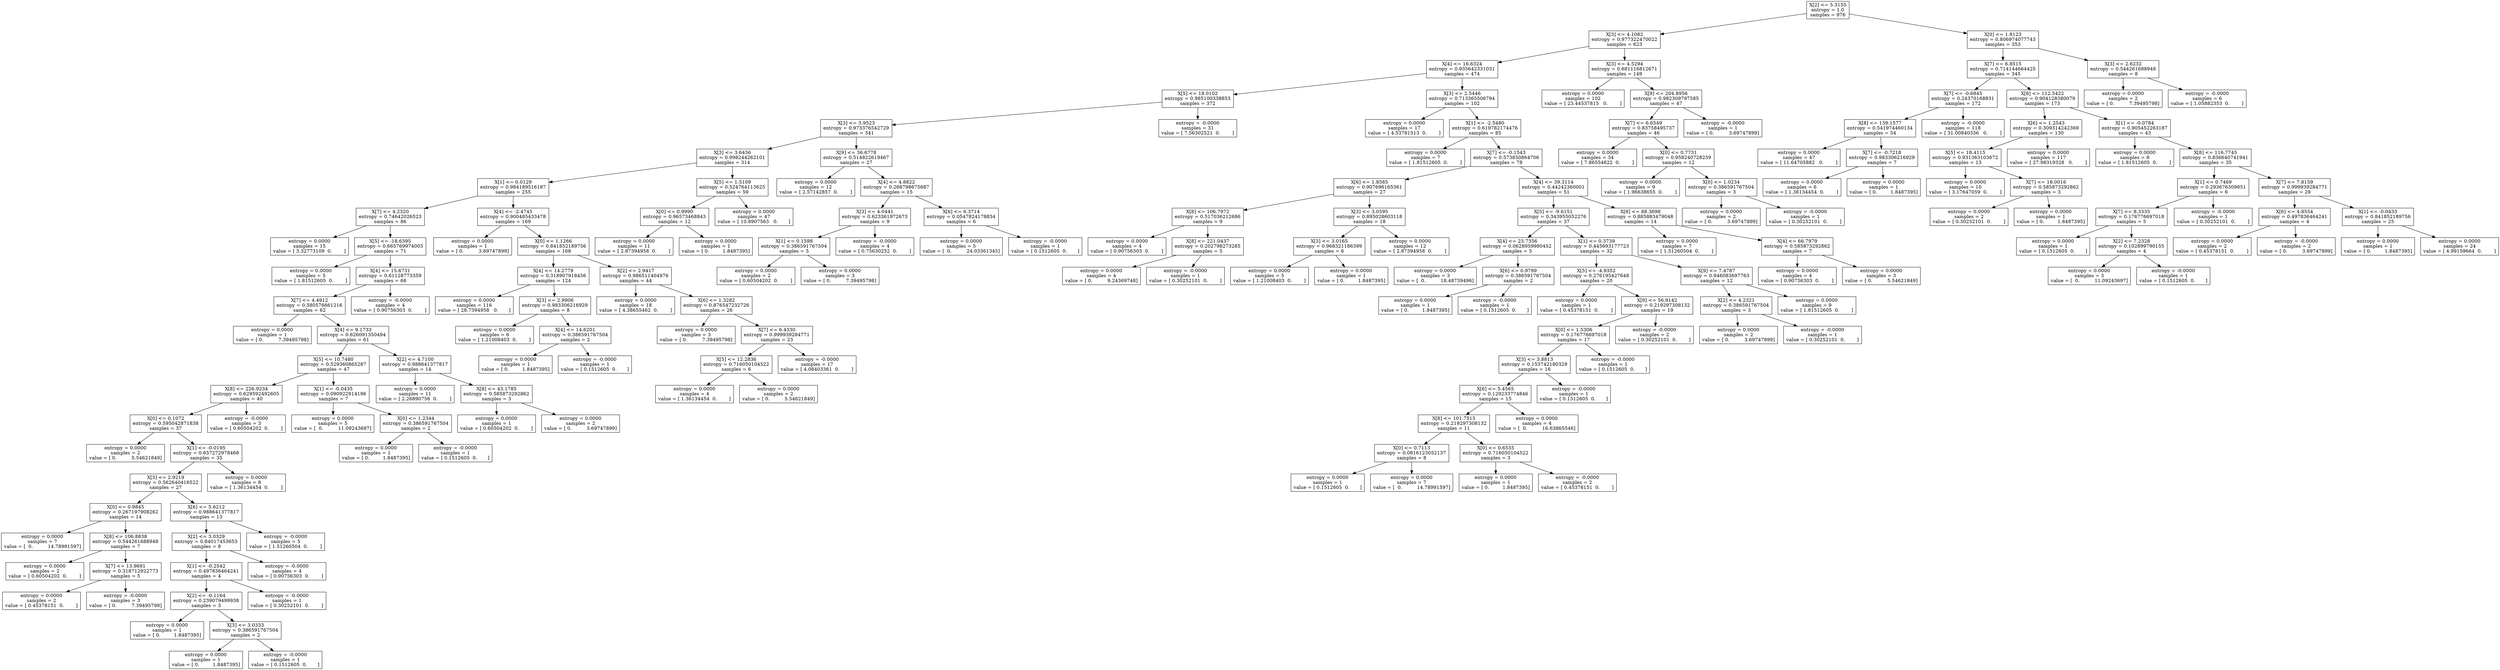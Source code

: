 digraph Tree {
0 [label="X[2] <= 5.3155\nentropy = 1.0\nsamples = 976", shape="box"] ;
1 [label="X[3] <= 4.1082\nentropy = 0.977322470022\nsamples = 623", shape="box"] ;
0 -> 1 ;
2 [label="X[4] <= 16.6324\nentropy = 0.935642331031\nsamples = 474", shape="box"] ;
1 -> 2 ;
3 [label="X[5] <= 18.0102\nentropy = 0.985100338853\nsamples = 372", shape="box"] ;
2 -> 3 ;
4 [label="X[3] <= 3.9523\nentropy = 0.973376542729\nsamples = 341", shape="box"] ;
3 -> 4 ;
5 [label="X[3] <= 3.6456\nentropy = 0.998244262101\nsamples = 314", shape="box"] ;
4 -> 5 ;
6 [label="X[1] <= 0.0129\nentropy = 0.984189516187\nsamples = 255", shape="box"] ;
5 -> 6 ;
7 [label="X[7] <= 4.2320\nentropy = 0.74642026523\nsamples = 86", shape="box"] ;
6 -> 7 ;
8 [label="entropy = 0.0000\nsamples = 15\nvalue = [ 3.32773109  0.        ]", shape="box"] ;
7 -> 8 ;
9 [label="X[5] <= -18.6395\nentropy = 0.665769974003\nsamples = 71", shape="box"] ;
7 -> 9 ;
10 [label="entropy = 0.0000\nsamples = 5\nvalue = [ 1.81512605  0.        ]", shape="box"] ;
9 -> 10 ;
11 [label="X[4] <= 15.6731\nentropy = 0.61128773359\nsamples = 66", shape="box"] ;
9 -> 11 ;
12 [label="X[7] <= 4.4912\nentropy = 0.580576661216\nsamples = 62", shape="box"] ;
11 -> 12 ;
13 [label="entropy = 0.0000\nsamples = 1\nvalue = [ 0.          7.39495798]", shape="box"] ;
12 -> 13 ;
14 [label="X[4] <= 9.1733\nentropy = 0.626091350494\nsamples = 61", shape="box"] ;
12 -> 14 ;
15 [label="X[5] <= 10.7480\nentropy = 0.529360865287\nsamples = 47", shape="box"] ;
14 -> 15 ;
16 [label="X[8] <= 226.9234\nentropy = 0.629592492605\nsamples = 40", shape="box"] ;
15 -> 16 ;
17 [label="X[0] <= 0.1072\nentropy = 0.595042871838\nsamples = 37", shape="box"] ;
16 -> 17 ;
18 [label="entropy = 0.0000\nsamples = 2\nvalue = [ 0.          5.54621849]", shape="box"] ;
17 -> 18 ;
19 [label="X[1] <= -0.0195\nentropy = 0.657272978468\nsamples = 35", shape="box"] ;
17 -> 19 ;
20 [label="X[3] <= 2.9219\nentropy = 0.562640416522\nsamples = 27", shape="box"] ;
19 -> 20 ;
21 [label="X[0] <= 0.9845\nentropy = 0.267197908262\nsamples = 14", shape="box"] ;
20 -> 21 ;
22 [label="entropy = 0.0000\nsamples = 7\nvalue = [  0.          14.78991597]", shape="box"] ;
21 -> 22 ;
23 [label="X[8] <= 106.8838\nentropy = 0.544261688948\nsamples = 7", shape="box"] ;
21 -> 23 ;
24 [label="entropy = 0.0000\nsamples = 2\nvalue = [ 0.60504202  0.        ]", shape="box"] ;
23 -> 24 ;
25 [label="X[7] <= 13.9691\nentropy = 0.318712922773\nsamples = 5", shape="box"] ;
23 -> 25 ;
26 [label="entropy = 0.0000\nsamples = 2\nvalue = [ 0.45378151  0.        ]", shape="box"] ;
25 -> 26 ;
27 [label="entropy = -0.0000\nsamples = 3\nvalue = [ 0.          7.39495798]", shape="box"] ;
25 -> 27 ;
28 [label="X[6] <= 5.6212\nentropy = 0.988641377817\nsamples = 13", shape="box"] ;
20 -> 28 ;
29 [label="X[2] <= 3.0329\nentropy = 0.84017453653\nsamples = 8", shape="box"] ;
28 -> 29 ;
30 [label="X[1] <= -0.2542\nentropy = 0.497836464241\nsamples = 4", shape="box"] ;
29 -> 30 ;
31 [label="X[2] <= -0.1164\nentropy = 0.239079499938\nsamples = 3", shape="box"] ;
30 -> 31 ;
32 [label="entropy = 0.0000\nsamples = 1\nvalue = [ 0.         1.8487395]", shape="box"] ;
31 -> 32 ;
33 [label="X[3] <= 3.0333\nentropy = 0.386591767504\nsamples = 2", shape="box"] ;
31 -> 33 ;
34 [label="entropy = 0.0000\nsamples = 1\nvalue = [ 0.         1.8487395]", shape="box"] ;
33 -> 34 ;
35 [label="entropy = -0.0000\nsamples = 1\nvalue = [ 0.1512605  0.       ]", shape="box"] ;
33 -> 35 ;
36 [label="entropy = -0.0000\nsamples = 1\nvalue = [ 0.30252101  0.        ]", shape="box"] ;
30 -> 36 ;
37 [label="entropy = -0.0000\nsamples = 4\nvalue = [ 0.90756303  0.        ]", shape="box"] ;
29 -> 37 ;
38 [label="entropy = -0.0000\nsamples = 5\nvalue = [ 1.51260504  0.        ]", shape="box"] ;
28 -> 38 ;
39 [label="entropy = 0.0000\nsamples = 8\nvalue = [ 1.36134454  0.        ]", shape="box"] ;
19 -> 39 ;
40 [label="entropy = -0.0000\nsamples = 3\nvalue = [ 0.60504202  0.        ]", shape="box"] ;
16 -> 40 ;
41 [label="X[1] <= -0.0435\nentropy = 0.090922914196\nsamples = 7", shape="box"] ;
15 -> 41 ;
42 [label="entropy = 0.0000\nsamples = 5\nvalue = [  0.          11.09243697]", shape="box"] ;
41 -> 42 ;
43 [label="X[0] <= 1.2344\nentropy = 0.386591767504\nsamples = 2", shape="box"] ;
41 -> 43 ;
44 [label="entropy = 0.0000\nsamples = 1\nvalue = [ 0.         1.8487395]", shape="box"] ;
43 -> 44 ;
45 [label="entropy = -0.0000\nsamples = 1\nvalue = [ 0.1512605  0.       ]", shape="box"] ;
43 -> 45 ;
46 [label="X[2] <= 4.7100\nentropy = 0.988641377817\nsamples = 14", shape="box"] ;
14 -> 46 ;
47 [label="entropy = 0.0000\nsamples = 11\nvalue = [ 2.26890756  0.        ]", shape="box"] ;
46 -> 47 ;
48 [label="X[8] <= 43.1785\nentropy = 0.585873292862\nsamples = 3", shape="box"] ;
46 -> 48 ;
49 [label="entropy = 0.0000\nsamples = 1\nvalue = [ 0.60504202  0.        ]", shape="box"] ;
48 -> 49 ;
50 [label="entropy = 0.0000\nsamples = 2\nvalue = [ 0.          3.69747899]", shape="box"] ;
48 -> 50 ;
51 [label="entropy = -0.0000\nsamples = 4\nvalue = [ 0.90756303  0.        ]", shape="box"] ;
11 -> 51 ;
52 [label="X[4] <= -2.4745\nentropy = 0.900485433478\nsamples = 169", shape="box"] ;
6 -> 52 ;
53 [label="entropy = 0.0000\nsamples = 1\nvalue = [ 0.          3.69747899]", shape="box"] ;
52 -> 53 ;
54 [label="X[0] <= 1.1266\nentropy = 0.841852189756\nsamples = 168", shape="box"] ;
52 -> 54 ;
55 [label="X[4] <= 14.2779\nentropy = 0.318907918456\nsamples = 124", shape="box"] ;
54 -> 55 ;
56 [label="entropy = 0.0000\nsamples = 116\nvalue = [ 28.7394958   0.       ]", shape="box"] ;
55 -> 56 ;
57 [label="X[3] <= 2.9906\nentropy = 0.983306216929\nsamples = 8", shape="box"] ;
55 -> 57 ;
58 [label="entropy = 0.0000\nsamples = 6\nvalue = [ 1.21008403  0.        ]", shape="box"] ;
57 -> 58 ;
59 [label="X[4] <= 14.6201\nentropy = 0.386591767504\nsamples = 2", shape="box"] ;
57 -> 59 ;
60 [label="entropy = 0.0000\nsamples = 1\nvalue = [ 0.         1.8487395]", shape="box"] ;
59 -> 60 ;
61 [label="entropy = -0.0000\nsamples = 1\nvalue = [ 0.1512605  0.       ]", shape="box"] ;
59 -> 61 ;
62 [label="X[2] <= 2.9417\nentropy = 0.986511404976\nsamples = 44", shape="box"] ;
54 -> 62 ;
63 [label="entropy = 0.0000\nsamples = 18\nvalue = [ 4.38655462  0.        ]", shape="box"] ;
62 -> 63 ;
64 [label="X[6] <= 1.3282\nentropy = 0.876547232726\nsamples = 26", shape="box"] ;
62 -> 64 ;
65 [label="entropy = 0.0000\nsamples = 3\nvalue = [ 0.          7.39495798]", shape="box"] ;
64 -> 65 ;
66 [label="X[7] <= 6.4330\nentropy = 0.999939284771\nsamples = 23", shape="box"] ;
64 -> 66 ;
67 [label="X[5] <= 12.2836\nentropy = 0.716050104522\nsamples = 6", shape="box"] ;
66 -> 67 ;
68 [label="entropy = 0.0000\nsamples = 4\nvalue = [ 1.36134454  0.        ]", shape="box"] ;
67 -> 68 ;
69 [label="entropy = 0.0000\nsamples = 2\nvalue = [ 0.          5.54621849]", shape="box"] ;
67 -> 69 ;
70 [label="entropy = -0.0000\nsamples = 17\nvalue = [ 4.08403361  0.        ]", shape="box"] ;
66 -> 70 ;
71 [label="X[5] <= 1.5109\nentropy = 0.524764113625\nsamples = 59", shape="box"] ;
5 -> 71 ;
72 [label="X[0] <= 0.9990\nentropy = 0.96573468843\nsamples = 12", shape="box"] ;
71 -> 72 ;
73 [label="entropy = 0.0000\nsamples = 11\nvalue = [ 2.87394958  0.        ]", shape="box"] ;
72 -> 73 ;
74 [label="entropy = 0.0000\nsamples = 1\nvalue = [ 0.         1.8487395]", shape="box"] ;
72 -> 74 ;
75 [label="entropy = 0.0000\nsamples = 47\nvalue = [ 10.8907563   0.       ]", shape="box"] ;
71 -> 75 ;
76 [label="X[9] <= 36.6778\nentropy = 0.514822619467\nsamples = 27", shape="box"] ;
4 -> 76 ;
77 [label="entropy = 0.0000\nsamples = 12\nvalue = [ 2.57142857  0.        ]", shape="box"] ;
76 -> 77 ;
78 [label="X[4] <= 4.8822\nentropy = 0.268798675687\nsamples = 15", shape="box"] ;
76 -> 78 ;
79 [label="X[3] <= 4.0441\nentropy = 0.623361972673\nsamples = 9", shape="box"] ;
78 -> 79 ;
80 [label="X[1] <= 0.1598\nentropy = 0.386591767504\nsamples = 5", shape="box"] ;
79 -> 80 ;
81 [label="entropy = 0.0000\nsamples = 2\nvalue = [ 0.60504202  0.        ]", shape="box"] ;
80 -> 81 ;
82 [label="entropy = 0.0000\nsamples = 3\nvalue = [ 0.          7.39495798]", shape="box"] ;
80 -> 82 ;
83 [label="entropy = -0.0000\nsamples = 4\nvalue = [ 0.75630252  0.        ]", shape="box"] ;
79 -> 83 ;
84 [label="X[6] <= 6.3714\nentropy = 0.0547824178834\nsamples = 6", shape="box"] ;
78 -> 84 ;
85 [label="entropy = 0.0000\nsamples = 5\nvalue = [  0.          24.03361345]", shape="box"] ;
84 -> 85 ;
86 [label="entropy = -0.0000\nsamples = 1\nvalue = [ 0.1512605  0.       ]", shape="box"] ;
84 -> 86 ;
87 [label="entropy = -0.0000\nsamples = 31\nvalue = [ 7.56302521  0.        ]", shape="box"] ;
3 -> 87 ;
88 [label="X[3] <= 2.5446\nentropy = 0.713365506794\nsamples = 102", shape="box"] ;
2 -> 88 ;
89 [label="entropy = 0.0000\nsamples = 17\nvalue = [ 4.53781513  0.        ]", shape="box"] ;
88 -> 89 ;
90 [label="X[1] <= -2.5480\nentropy = 0.619782174476\nsamples = 85", shape="box"] ;
88 -> 90 ;
91 [label="entropy = 0.0000\nsamples = 7\nvalue = [ 1.81512605  0.        ]", shape="box"] ;
90 -> 91 ;
92 [label="X[7] <= -0.1543\nentropy = 0.573850864706\nsamples = 78", shape="box"] ;
90 -> 92 ;
93 [label="X[6] <= 1.8585\nentropy = 0.907696165361\nsamples = 27", shape="box"] ;
92 -> 93 ;
94 [label="X[8] <= 106.7972\nentropy = 0.517036212686\nsamples = 9", shape="box"] ;
93 -> 94 ;
95 [label="entropy = 0.0000\nsamples = 4\nvalue = [ 0.90756303  0.        ]", shape="box"] ;
94 -> 95 ;
96 [label="X[8] <= 221.0437\nentropy = 0.202798273285\nsamples = 5", shape="box"] ;
94 -> 96 ;
97 [label="entropy = 0.0000\nsamples = 4\nvalue = [ 0.          9.24369748]", shape="box"] ;
96 -> 97 ;
98 [label="entropy = -0.0000\nsamples = 1\nvalue = [ 0.30252101  0.        ]", shape="box"] ;
96 -> 98 ;
99 [label="X[3] <= 3.0595\nentropy = 0.895028603118\nsamples = 18", shape="box"] ;
93 -> 99 ;
100 [label="X[3] <= 3.0165\nentropy = 0.968321186399\nsamples = 6", shape="box"] ;
99 -> 100 ;
101 [label="entropy = 0.0000\nsamples = 5\nvalue = [ 1.21008403  0.        ]", shape="box"] ;
100 -> 101 ;
102 [label="entropy = 0.0000\nsamples = 1\nvalue = [ 0.         1.8487395]", shape="box"] ;
100 -> 102 ;
103 [label="entropy = 0.0000\nsamples = 12\nvalue = [ 2.87394958  0.        ]", shape="box"] ;
99 -> 103 ;
104 [label="X[4] <= 39.3114\nentropy = 0.44242360001\nsamples = 51", shape="box"] ;
92 -> 104 ;
105 [label="X[5] <= -9.6151\nentropy = 0.343955052276\nsamples = 37", shape="box"] ;
104 -> 105 ;
106 [label="X[4] <= 23.7356\nentropy = 0.0628959980452\nsamples = 5", shape="box"] ;
105 -> 106 ;
107 [label="entropy = 0.0000\nsamples = 3\nvalue = [  0.          18.48739496]", shape="box"] ;
106 -> 107 ;
108 [label="X[6] <= 0.9799\nentropy = 0.386591767504\nsamples = 2", shape="box"] ;
106 -> 108 ;
109 [label="entropy = 0.0000\nsamples = 1\nvalue = [ 0.         1.8487395]", shape="box"] ;
108 -> 109 ;
110 [label="entropy = -0.0000\nsamples = 1\nvalue = [ 0.1512605  0.       ]", shape="box"] ;
108 -> 110 ;
111 [label="X[1] <= 0.3739\nentropy = 0.445693177723\nsamples = 32", shape="box"] ;
105 -> 111 ;
112 [label="X[5] <= -4.9352\nentropy = 0.276195427648\nsamples = 20", shape="box"] ;
111 -> 112 ;
113 [label="entropy = 0.0000\nsamples = 1\nvalue = [ 0.45378151  0.        ]", shape="box"] ;
112 -> 113 ;
114 [label="X[9] <= 56.9142\nentropy = 0.219297308132\nsamples = 19", shape="box"] ;
112 -> 114 ;
115 [label="X[0] <= 1.5306\nentropy = 0.176776697018\nsamples = 17", shape="box"] ;
114 -> 115 ;
116 [label="X[3] <= 3.8813\nentropy = 0.153742180329\nsamples = 16", shape="box"] ;
115 -> 116 ;
117 [label="X[6] <= 5.4565\nentropy = 0.129233774846\nsamples = 15", shape="box"] ;
116 -> 117 ;
118 [label="X[8] <= 101.7515\nentropy = 0.219297308132\nsamples = 11", shape="box"] ;
117 -> 118 ;
119 [label="X[0] <= 0.7113\nentropy = 0.0816123052137\nsamples = 8", shape="box"] ;
118 -> 119 ;
120 [label="entropy = 0.0000\nsamples = 1\nvalue = [ 0.1512605  0.       ]", shape="box"] ;
119 -> 120 ;
121 [label="entropy = 0.0000\nsamples = 7\nvalue = [  0.          14.78991597]", shape="box"] ;
119 -> 121 ;
122 [label="X[0] <= 0.6535\nentropy = 0.716050104522\nsamples = 3", shape="box"] ;
118 -> 122 ;
123 [label="entropy = 0.0000\nsamples = 1\nvalue = [ 0.         1.8487395]", shape="box"] ;
122 -> 123 ;
124 [label="entropy = -0.0000\nsamples = 2\nvalue = [ 0.45378151  0.        ]", shape="box"] ;
122 -> 124 ;
125 [label="entropy = 0.0000\nsamples = 4\nvalue = [  0.          16.63865546]", shape="box"] ;
117 -> 125 ;
126 [label="entropy = -0.0000\nsamples = 1\nvalue = [ 0.1512605  0.       ]", shape="box"] ;
116 -> 126 ;
127 [label="entropy = -0.0000\nsamples = 1\nvalue = [ 0.1512605  0.       ]", shape="box"] ;
115 -> 127 ;
128 [label="entropy = -0.0000\nsamples = 2\nvalue = [ 0.30252101  0.        ]", shape="box"] ;
114 -> 128 ;
129 [label="X[9] <= 7.4787\nentropy = 0.946083697763\nsamples = 12", shape="box"] ;
111 -> 129 ;
130 [label="X[2] <= 4.2321\nentropy = 0.386591767504\nsamples = 3", shape="box"] ;
129 -> 130 ;
131 [label="entropy = 0.0000\nsamples = 2\nvalue = [ 0.          3.69747899]", shape="box"] ;
130 -> 131 ;
132 [label="entropy = -0.0000\nsamples = 1\nvalue = [ 0.30252101  0.        ]", shape="box"] ;
130 -> 132 ;
133 [label="entropy = 0.0000\nsamples = 9\nvalue = [ 1.81512605  0.        ]", shape="box"] ;
129 -> 133 ;
134 [label="X[8] <= 88.3698\nentropy = 0.885883479048\nsamples = 14", shape="box"] ;
104 -> 134 ;
135 [label="entropy = 0.0000\nsamples = 7\nvalue = [ 1.51260504  0.        ]", shape="box"] ;
134 -> 135 ;
136 [label="X[4] <= 66.7979\nentropy = 0.585873292862\nsamples = 7", shape="box"] ;
134 -> 136 ;
137 [label="entropy = 0.0000\nsamples = 4\nvalue = [ 0.90756303  0.        ]", shape="box"] ;
136 -> 137 ;
138 [label="entropy = 0.0000\nsamples = 3\nvalue = [ 0.          5.54621849]", shape="box"] ;
136 -> 138 ;
139 [label="X[3] <= 4.5294\nentropy = 0.681116812671\nsamples = 149", shape="box"] ;
1 -> 139 ;
140 [label="entropy = 0.0000\nsamples = 102\nvalue = [ 23.44537815   0.        ]", shape="box"] ;
139 -> 140 ;
141 [label="X[9] <= 204.8956\nentropy = 0.982309797585\nsamples = 47", shape="box"] ;
139 -> 141 ;
142 [label="X[7] <= 6.6549\nentropy = 0.83758495737\nsamples = 46", shape="box"] ;
141 -> 142 ;
143 [label="entropy = 0.0000\nsamples = 34\nvalue = [ 7.86554622  0.        ]", shape="box"] ;
142 -> 143 ;
144 [label="X[0] <= 0.7731\nentropy = 0.958240728259\nsamples = 12", shape="box"] ;
142 -> 144 ;
145 [label="entropy = 0.0000\nsamples = 9\nvalue = [ 1.96638655  0.        ]", shape="box"] ;
144 -> 145 ;
146 [label="X[0] <= 1.0234\nentropy = 0.386591767504\nsamples = 3", shape="box"] ;
144 -> 146 ;
147 [label="entropy = 0.0000\nsamples = 2\nvalue = [ 0.          3.69747899]", shape="box"] ;
146 -> 147 ;
148 [label="entropy = -0.0000\nsamples = 1\nvalue = [ 0.30252101  0.        ]", shape="box"] ;
146 -> 148 ;
149 [label="entropy = -0.0000\nsamples = 1\nvalue = [ 0.          3.69747899]", shape="box"] ;
141 -> 149 ;
150 [label="X[0] <= 1.8123\nentropy = 0.806974077743\nsamples = 353", shape="box"] ;
0 -> 150 ;
151 [label="X[7] <= 6.8515\nentropy = 0.714144664425\nsamples = 345", shape="box"] ;
150 -> 151 ;
152 [label="X[7] <= -0.6845\nentropy = 0.24370168831\nsamples = 172", shape="box"] ;
151 -> 152 ;
153 [label="X[8] <= 139.1577\nentropy = 0.541974460134\nsamples = 54", shape="box"] ;
152 -> 153 ;
154 [label="entropy = 0.0000\nsamples = 47\nvalue = [ 11.64705882   0.        ]", shape="box"] ;
153 -> 154 ;
155 [label="X[7] <= -0.7218\nentropy = 0.983306216929\nsamples = 7", shape="box"] ;
153 -> 155 ;
156 [label="entropy = 0.0000\nsamples = 6\nvalue = [ 1.36134454  0.        ]", shape="box"] ;
155 -> 156 ;
157 [label="entropy = 0.0000\nsamples = 1\nvalue = [ 0.         1.8487395]", shape="box"] ;
155 -> 157 ;
158 [label="entropy = -0.0000\nsamples = 118\nvalue = [ 31.00840336   0.        ]", shape="box"] ;
152 -> 158 ;
159 [label="X[8] <= 112.5422\nentropy = 0.904128380079\nsamples = 173", shape="box"] ;
151 -> 159 ;
160 [label="X[6] <= 1.2543\nentropy = 0.309314242369\nsamples = 130", shape="box"] ;
159 -> 160 ;
161 [label="X[5] <= 18.4115\nentropy = 0.931363103672\nsamples = 13", shape="box"] ;
160 -> 161 ;
162 [label="entropy = 0.0000\nsamples = 10\nvalue = [ 3.17647059  0.        ]", shape="box"] ;
161 -> 162 ;
163 [label="X[7] <= 18.0016\nentropy = 0.585873292862\nsamples = 3", shape="box"] ;
161 -> 163 ;
164 [label="entropy = 0.0000\nsamples = 2\nvalue = [ 0.30252101  0.        ]", shape="box"] ;
163 -> 164 ;
165 [label="entropy = 0.0000\nsamples = 1\nvalue = [ 0.         1.8487395]", shape="box"] ;
163 -> 165 ;
166 [label="entropy = 0.0000\nsamples = 117\nvalue = [ 27.98319328   0.        ]", shape="box"] ;
160 -> 166 ;
167 [label="X[1] <= -0.0784\nentropy = 0.905452263187\nsamples = 43", shape="box"] ;
159 -> 167 ;
168 [label="entropy = 0.0000\nsamples = 8\nvalue = [ 1.81512605  0.        ]", shape="box"] ;
167 -> 168 ;
169 [label="X[8] <= 116.7745\nentropy = 0.836640741941\nsamples = 35", shape="box"] ;
167 -> 169 ;
170 [label="X[1] <= 0.7469\nentropy = 0.293676309851\nsamples = 6", shape="box"] ;
169 -> 170 ;
171 [label="X[7] <= 8.3335\nentropy = 0.176776697018\nsamples = 5", shape="box"] ;
170 -> 171 ;
172 [label="entropy = 0.0000\nsamples = 1\nvalue = [ 0.1512605  0.       ]", shape="box"] ;
171 -> 172 ;
173 [label="X[2] <= 7.2328\nentropy = 0.102899790155\nsamples = 4", shape="box"] ;
171 -> 173 ;
174 [label="entropy = 0.0000\nsamples = 3\nvalue = [  0.          11.09243697]", shape="box"] ;
173 -> 174 ;
175 [label="entropy = -0.0000\nsamples = 1\nvalue = [ 0.1512605  0.       ]", shape="box"] ;
173 -> 175 ;
176 [label="entropy = -0.0000\nsamples = 1\nvalue = [ 0.30252101  0.        ]", shape="box"] ;
170 -> 176 ;
177 [label="X[7] <= 7.8159\nentropy = 0.999939284771\nsamples = 29", shape="box"] ;
169 -> 177 ;
178 [label="X[6] <= 4.8554\nentropy = 0.497836464241\nsamples = 4", shape="box"] ;
177 -> 178 ;
179 [label="entropy = 0.0000\nsamples = 2\nvalue = [ 0.45378151  0.        ]", shape="box"] ;
178 -> 179 ;
180 [label="entropy = -0.0000\nsamples = 2\nvalue = [ 0.          3.69747899]", shape="box"] ;
178 -> 180 ;
181 [label="X[1] <= -0.0433\nentropy = 0.841852189756\nsamples = 25", shape="box"] ;
177 -> 181 ;
182 [label="entropy = 0.0000\nsamples = 1\nvalue = [ 0.         1.8487395]", shape="box"] ;
181 -> 182 ;
183 [label="entropy = 0.0000\nsamples = 24\nvalue = [ 4.99159664  0.        ]", shape="box"] ;
181 -> 183 ;
184 [label="X[3] <= 2.6232\nentropy = 0.544261688948\nsamples = 8", shape="box"] ;
150 -> 184 ;
185 [label="entropy = 0.0000\nsamples = 2\nvalue = [ 0.          7.39495798]", shape="box"] ;
184 -> 185 ;
186 [label="entropy = -0.0000\nsamples = 6\nvalue = [ 1.05882353  0.        ]", shape="box"] ;
184 -> 186 ;
}
